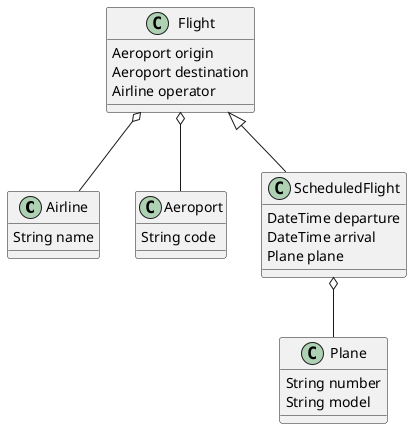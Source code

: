 @startuml Aeroport management system domain model

class Airline {
    String name
}

class Aeroport {
    String code
}

class Flight {
    Aeroport origin
    Aeroport destination
    Airline operator
}

Flight o-- Aeroport
Flight o-- Airline

class Plane {
    String number
    String model
}

class ScheduledFlight {
    DateTime departure
    DateTime arrival
    Plane plane
}

ScheduledFlight o-- Plane

Flight <|-- ScheduledFlight

@enduml